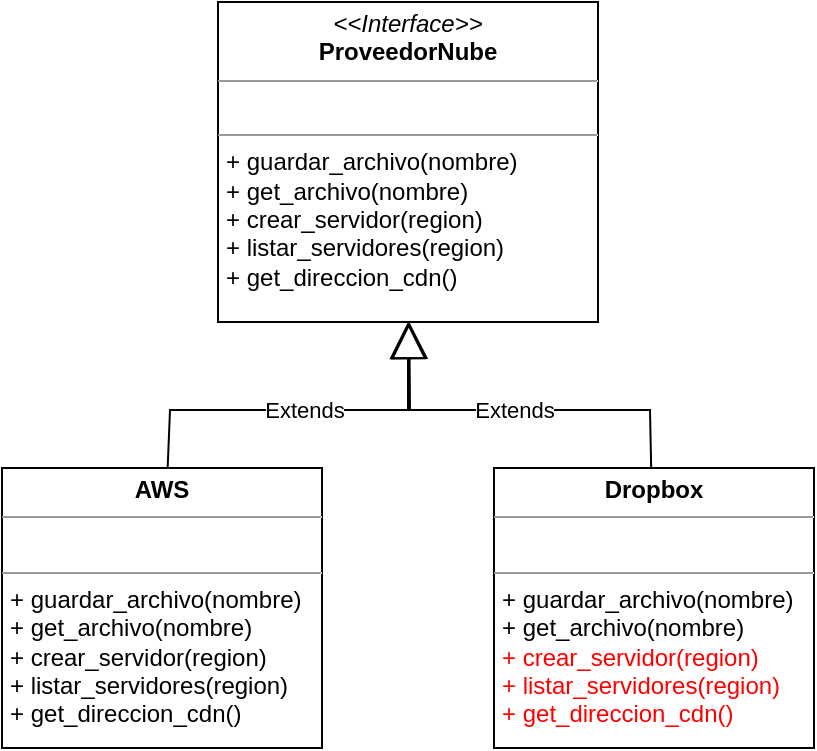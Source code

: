 <mxfile version="22.1.22" type="embed">
  <diagram name="Page-1" id="tbTDbrZqifYKG93AlSTv">
    <mxGraphModel dx="655" dy="382" grid="1" gridSize="10" guides="1" tooltips="1" connect="1" arrows="1" fold="1" page="1" pageScale="1" pageWidth="850" pageHeight="1100" math="0" shadow="0">
      <root>
        <mxCell id="0" />
        <mxCell id="1" parent="0" />
        <mxCell id="2" value="&lt;p style=&quot;margin:0px;margin-top:4px;text-align:center;&quot;&gt;&lt;i&gt;&amp;lt;&amp;lt;Interface&amp;gt;&amp;gt;&lt;/i&gt;&lt;br&gt;&lt;b&gt;ProveedorNube&lt;/b&gt;&lt;/p&gt;&lt;hr size=&quot;1&quot;&gt;&lt;p style=&quot;margin:0px;margin-left:4px;&quot;&gt;&amp;nbsp; &amp;nbsp;&lt;/p&gt;&lt;hr size=&quot;1&quot;&gt;&lt;p style=&quot;margin:0px;margin-left:4px;&quot;&gt;+ guardar_archivo(nombre)&lt;/p&gt;&lt;p style=&quot;margin:0px;margin-left:4px;&quot;&gt;+ get_archivo(nombre)&lt;/p&gt;&lt;p style=&quot;margin:0px;margin-left:4px;&quot;&gt;+ crear_servidor(region)&lt;/p&gt;&lt;p style=&quot;margin:0px;margin-left:4px;&quot;&gt;+ listar_servidores(region)&lt;/p&gt;&lt;p style=&quot;margin:0px;margin-left:4px;&quot;&gt;+ get_direccion_cdn()&lt;/p&gt;" style="verticalAlign=top;align=left;overflow=fill;fontSize=12;fontFamily=Helvetica;html=1;whiteSpace=wrap;" parent="1" vertex="1">
          <mxGeometry x="284" y="156" width="190" height="160" as="geometry" />
        </mxCell>
        <mxCell id="3" value="&lt;p style=&quot;margin:0px;margin-top:4px;text-align:center;&quot;&gt;&lt;b&gt;AWS&lt;/b&gt;&lt;/p&gt;&lt;hr size=&quot;1&quot;&gt;&lt;p style=&quot;margin:0px;margin-left:4px;&quot;&gt;&amp;nbsp;&lt;/p&gt;&lt;hr size=&quot;1&quot;&gt;&lt;p style=&quot;border-color: var(--border-color); margin: 0px 0px 0px 4px;&quot;&gt;+ guardar_archivo(nombre)&lt;/p&gt;&lt;p style=&quot;border-color: var(--border-color); margin: 0px 0px 0px 4px;&quot;&gt;+ get_archivo(nombre)&lt;/p&gt;&lt;p style=&quot;border-color: var(--border-color); margin: 0px 0px 0px 4px;&quot;&gt;+ crear_servidor(region)&lt;/p&gt;&lt;p style=&quot;border-color: var(--border-color); margin: 0px 0px 0px 4px;&quot;&gt;+ listar_servidores(region)&lt;/p&gt;&lt;p style=&quot;border-color: var(--border-color); margin: 0px 0px 0px 4px;&quot;&gt;+ get_direccion_cdn()&lt;/p&gt;" style="verticalAlign=top;align=left;overflow=fill;fontSize=12;fontFamily=Helvetica;html=1;whiteSpace=wrap;" parent="1" vertex="1">
          <mxGeometry x="176" y="389" width="160" height="140" as="geometry" />
        </mxCell>
        <mxCell id="4" value="&lt;p style=&quot;margin:0px;margin-top:4px;text-align:center;&quot;&gt;&lt;b&gt;Dropbox&lt;/b&gt;&lt;/p&gt;&lt;hr size=&quot;1&quot;&gt;&lt;p style=&quot;margin:0px;margin-left:4px;&quot;&gt;&amp;nbsp;&lt;/p&gt;&lt;hr size=&quot;1&quot;&gt;&lt;p style=&quot;border-color: var(--border-color); margin: 0px 0px 0px 4px;&quot;&gt;+ guardar_archivo(nombre)&lt;/p&gt;&lt;p style=&quot;border-color: var(--border-color); margin: 0px 0px 0px 4px;&quot;&gt;+ get_archivo(nombre)&lt;/p&gt;&lt;p style=&quot;border-color: var(--border-color); margin: 0px 0px 0px 4px;&quot;&gt;&lt;font color=&quot;#ff0000&quot;&gt;+ crear_servidor(region)&lt;/font&gt;&lt;/p&gt;&lt;p style=&quot;border-color: var(--border-color); margin: 0px 0px 0px 4px;&quot;&gt;&lt;font color=&quot;#ff0000&quot;&gt;+ listar_servidores(region)&lt;/font&gt;&lt;/p&gt;&lt;p style=&quot;border-color: var(--border-color); margin: 0px 0px 0px 4px;&quot;&gt;&lt;font color=&quot;#ff0000&quot;&gt;+ get_direccion_cdn()&lt;/font&gt;&lt;/p&gt;" style="verticalAlign=top;align=left;overflow=fill;fontSize=12;fontFamily=Helvetica;html=1;whiteSpace=wrap;" parent="1" vertex="1">
          <mxGeometry x="422" y="389" width="160" height="140" as="geometry" />
        </mxCell>
        <mxCell id="5" value="Extends" style="endArrow=block;endSize=16;endFill=0;html=1;rounded=0;" parent="1" source="4" target="2" edge="1">
          <mxGeometry width="160" relative="1" as="geometry">
            <mxPoint x="450" y="460" as="sourcePoint" />
            <mxPoint x="610" y="460" as="targetPoint" />
            <Array as="points">
              <mxPoint x="500" y="360" />
              <mxPoint x="379" y="360" />
            </Array>
          </mxGeometry>
        </mxCell>
        <mxCell id="6" value="Extends" style="endArrow=block;endSize=16;endFill=0;html=1;rounded=0;" parent="1" source="3" target="2" edge="1">
          <mxGeometry width="160" relative="1" as="geometry">
            <mxPoint x="450" y="460" as="sourcePoint" />
            <mxPoint x="610" y="460" as="targetPoint" />
            <Array as="points">
              <mxPoint x="260" y="360" />
              <mxPoint x="380" y="360" />
            </Array>
          </mxGeometry>
        </mxCell>
      </root>
    </mxGraphModel>
  </diagram>
</mxfile>
